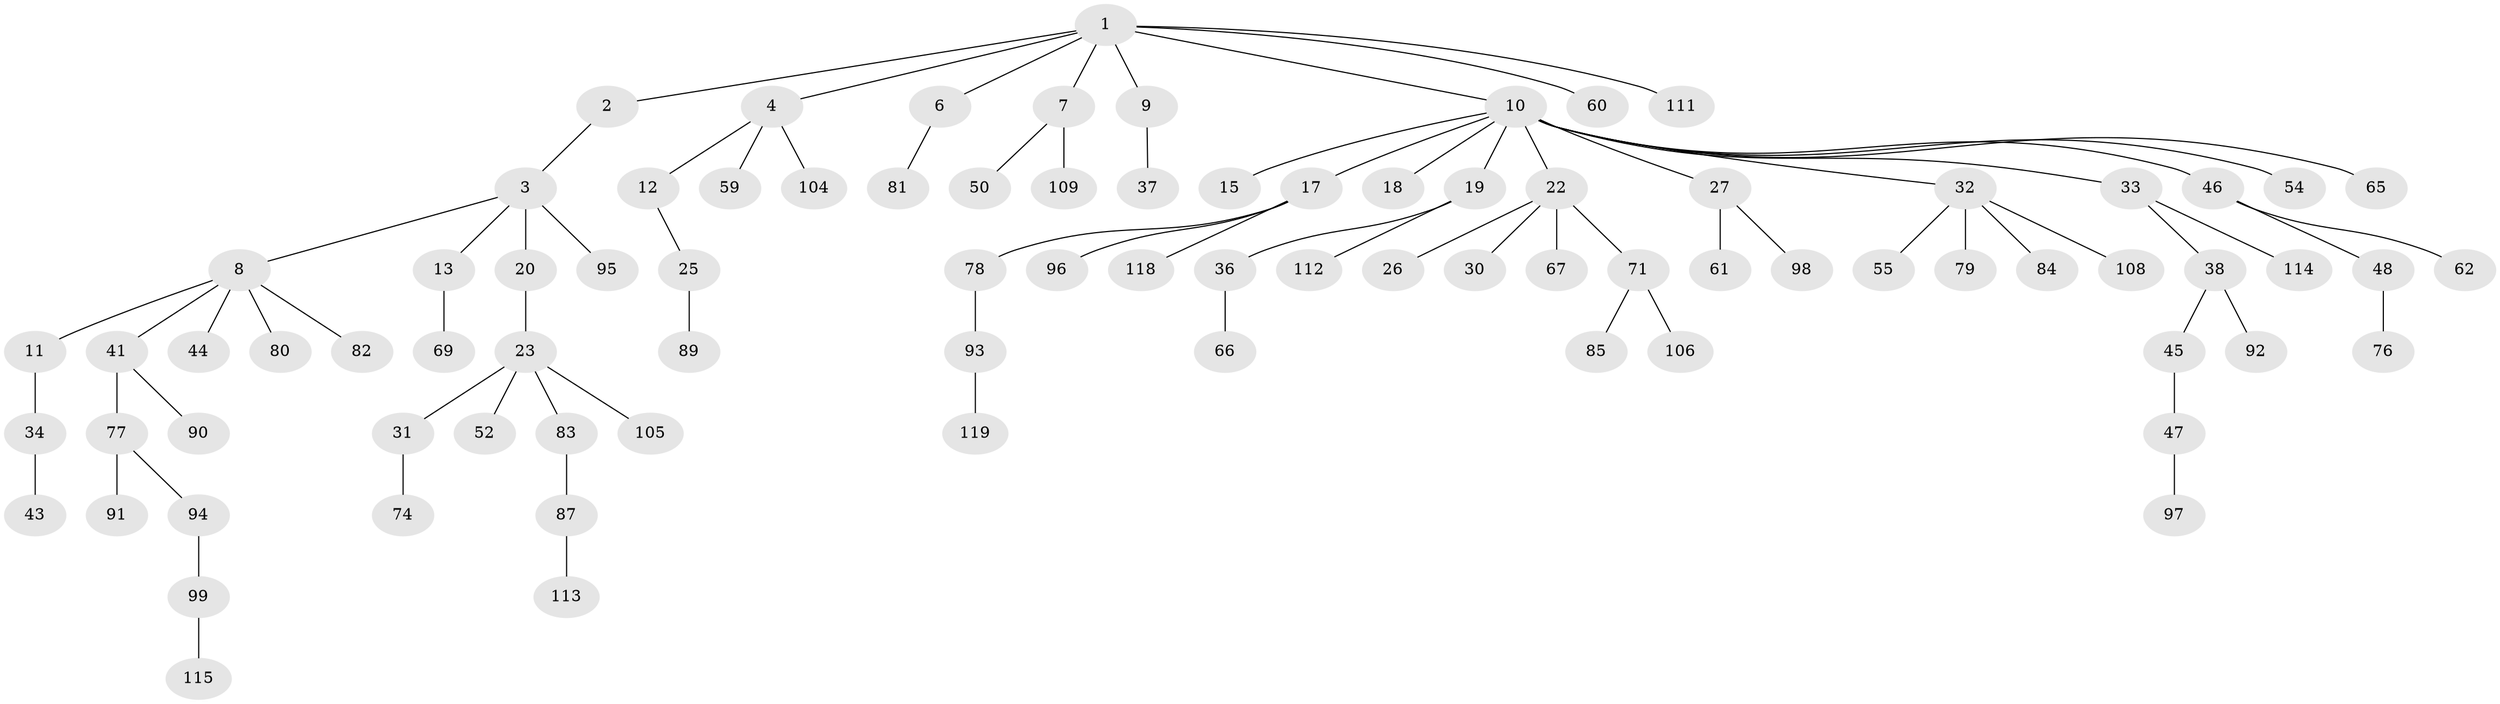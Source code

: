 // original degree distribution, {5: 0.025, 2: 0.19166666666666668, 4: 0.08333333333333333, 3: 0.15, 8: 0.008333333333333333, 1: 0.525, 6: 0.016666666666666666}
// Generated by graph-tools (version 1.1) at 2025/11/02/27/25 16:11:28]
// undirected, 85 vertices, 84 edges
graph export_dot {
graph [start="1"]
  node [color=gray90,style=filled];
  1 [super="+5"];
  2;
  3 [super="+14"];
  4 [super="+73"];
  6 [super="+49"];
  7;
  8 [super="+21"];
  9 [super="+29"];
  10 [super="+16"];
  11;
  12;
  13 [super="+28"];
  15;
  17 [super="+42"];
  18;
  19 [super="+57"];
  20 [super="+72"];
  22 [super="+51"];
  23 [super="+24"];
  25 [super="+35"];
  26;
  27 [super="+53"];
  30 [super="+75"];
  31 [super="+39"];
  32 [super="+63"];
  33 [super="+68"];
  34 [super="+64"];
  36 [super="+58"];
  37;
  38 [super="+40"];
  41 [super="+70"];
  43;
  44 [super="+103"];
  45;
  46;
  47;
  48 [super="+56"];
  50 [super="+107"];
  52 [super="+88"];
  54;
  55;
  59;
  60;
  61;
  62 [super="+86"];
  65;
  66;
  67;
  69;
  71 [super="+116"];
  74;
  76;
  77 [super="+100"];
  78;
  79;
  80;
  81;
  82;
  83 [super="+117"];
  84;
  85;
  87;
  89 [super="+110"];
  90;
  91;
  92;
  93 [super="+102"];
  94 [super="+120"];
  95;
  96;
  97;
  98;
  99 [super="+101"];
  104;
  105;
  106;
  108;
  109;
  111;
  112;
  113;
  114;
  115;
  118;
  119;
  1 -- 2;
  1 -- 4;
  1 -- 6;
  1 -- 60;
  1 -- 7;
  1 -- 9;
  1 -- 10;
  1 -- 111;
  2 -- 3;
  3 -- 8;
  3 -- 13;
  3 -- 20;
  3 -- 95;
  4 -- 12;
  4 -- 59;
  4 -- 104;
  6 -- 81;
  7 -- 50;
  7 -- 109;
  8 -- 11;
  8 -- 80;
  8 -- 41;
  8 -- 82;
  8 -- 44;
  9 -- 37;
  10 -- 15;
  10 -- 17;
  10 -- 22;
  10 -- 27;
  10 -- 33;
  10 -- 54;
  10 -- 32;
  10 -- 65;
  10 -- 18;
  10 -- 19;
  10 -- 46;
  11 -- 34;
  12 -- 25;
  13 -- 69;
  17 -- 78;
  17 -- 118;
  17 -- 96;
  19 -- 36;
  19 -- 112;
  20 -- 23;
  22 -- 26;
  22 -- 30;
  22 -- 67;
  22 -- 71;
  23 -- 52;
  23 -- 105;
  23 -- 83;
  23 -- 31;
  25 -- 89;
  27 -- 61;
  27 -- 98;
  31 -- 74;
  32 -- 55;
  32 -- 79;
  32 -- 84;
  32 -- 108;
  33 -- 38;
  33 -- 114;
  34 -- 43;
  36 -- 66;
  38 -- 92;
  38 -- 45;
  41 -- 90;
  41 -- 77;
  45 -- 47;
  46 -- 48;
  46 -- 62;
  47 -- 97;
  48 -- 76;
  71 -- 85;
  71 -- 106;
  77 -- 91;
  77 -- 94;
  78 -- 93;
  83 -- 87;
  87 -- 113;
  93 -- 119;
  94 -- 99;
  99 -- 115;
}

